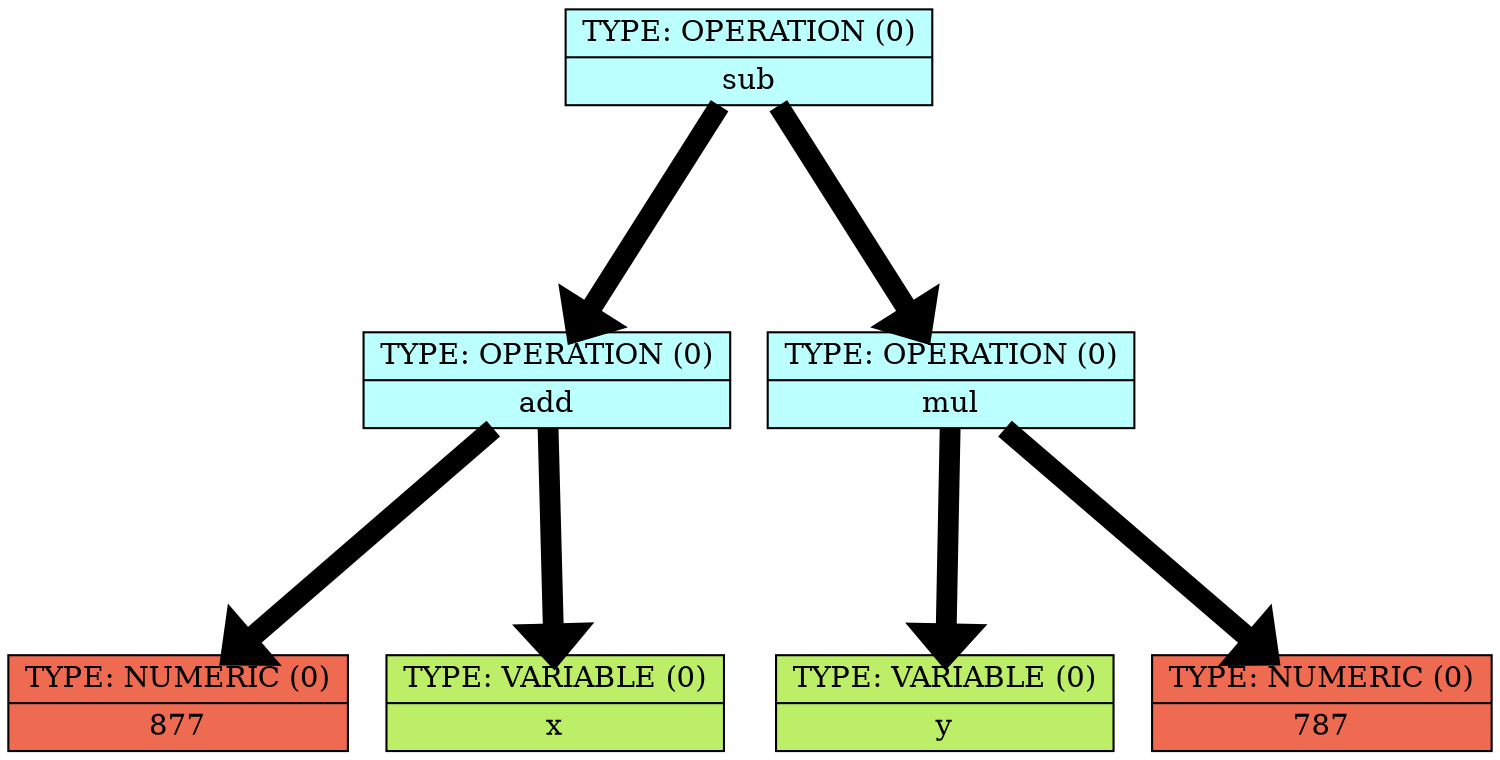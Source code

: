digraph structs {    
rankdir = TB;        
graph [dpi = 200];   
ranksep = 1.5;       
edge[penwidth = 10]; 
cell0 [style = filled, color = black, shape=record, 
fillcolor = paleturquoise1, label = " { <ptr> TYPE: OPERATION (0) | sub} " ];                         
cell1 [style = filled, color = black, shape=record, 
fillcolor = paleturquoise1, label = " { <ptr> TYPE: OPERATION (0) | add} " ];                         
cell2 [style = filled, color = black, shape=record, 
fillcolor = coral2, label = " { <ptr> TYPE: NUMERIC (0) | 877} " ];                         
cell3 [style = filled, color = black, shape=record, 
fillcolor = darkolivegreen2, label = " { <ptr> TYPE: VARIABLE (0) | x} " ];                         
cell4 [style = filled, color = black, shape=record, 
fillcolor = paleturquoise1, label = " { <ptr> TYPE: OPERATION (0) | mul} " ];                         
cell5 [style = filled, color = black, shape=record, 
fillcolor = darkolivegreen2, label = " { <ptr> TYPE: VARIABLE (0) | y} " ];                         
cell6 [style = filled, color = black, shape=record, 
fillcolor = coral2, label = " { <ptr> TYPE: NUMERIC (0) | 787} " ];                         
cell0 -> cell1;
cell1 -> cell2;
cell1 -> cell3;
cell0 -> cell4;
cell4 -> cell5;
cell4 -> cell6;
}

